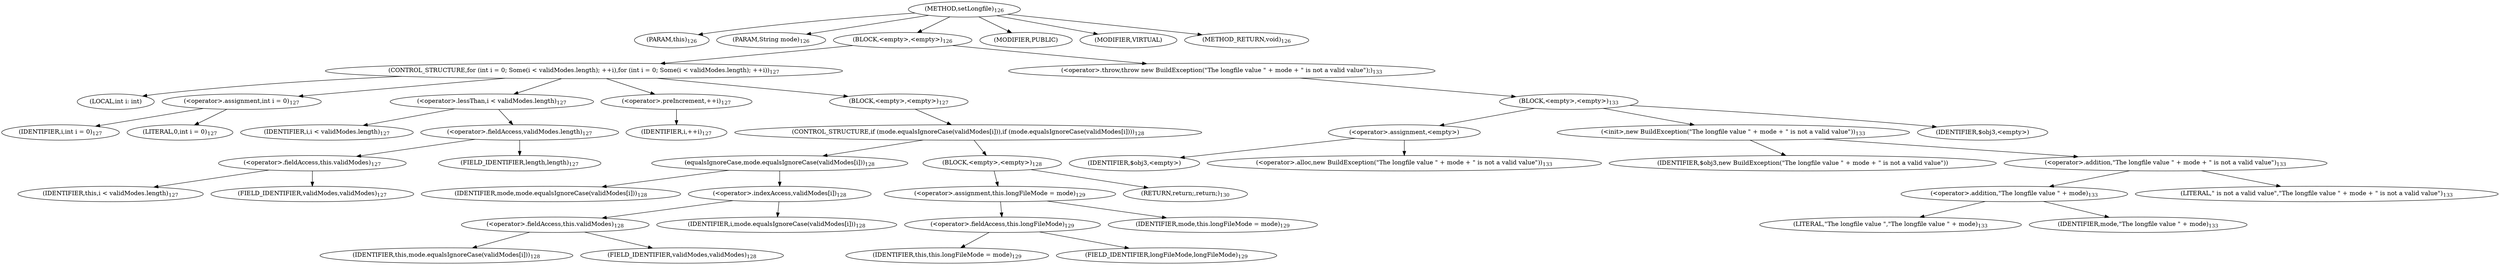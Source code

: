 digraph "setLongfile" {  
"127" [label = <(METHOD,setLongfile)<SUB>126</SUB>> ]
"10" [label = <(PARAM,this)<SUB>126</SUB>> ]
"128" [label = <(PARAM,String mode)<SUB>126</SUB>> ]
"129" [label = <(BLOCK,&lt;empty&gt;,&lt;empty&gt;)<SUB>126</SUB>> ]
"130" [label = <(CONTROL_STRUCTURE,for (int i = 0; Some(i &lt; validModes.length); ++i),for (int i = 0; Some(i &lt; validModes.length); ++i))<SUB>127</SUB>> ]
"131" [label = <(LOCAL,int i: int)> ]
"132" [label = <(&lt;operator&gt;.assignment,int i = 0)<SUB>127</SUB>> ]
"133" [label = <(IDENTIFIER,i,int i = 0)<SUB>127</SUB>> ]
"134" [label = <(LITERAL,0,int i = 0)<SUB>127</SUB>> ]
"135" [label = <(&lt;operator&gt;.lessThan,i &lt; validModes.length)<SUB>127</SUB>> ]
"136" [label = <(IDENTIFIER,i,i &lt; validModes.length)<SUB>127</SUB>> ]
"137" [label = <(&lt;operator&gt;.fieldAccess,validModes.length)<SUB>127</SUB>> ]
"138" [label = <(&lt;operator&gt;.fieldAccess,this.validModes)<SUB>127</SUB>> ]
"139" [label = <(IDENTIFIER,this,i &lt; validModes.length)<SUB>127</SUB>> ]
"140" [label = <(FIELD_IDENTIFIER,validModes,validModes)<SUB>127</SUB>> ]
"141" [label = <(FIELD_IDENTIFIER,length,length)<SUB>127</SUB>> ]
"142" [label = <(&lt;operator&gt;.preIncrement,++i)<SUB>127</SUB>> ]
"143" [label = <(IDENTIFIER,i,++i)<SUB>127</SUB>> ]
"144" [label = <(BLOCK,&lt;empty&gt;,&lt;empty&gt;)<SUB>127</SUB>> ]
"145" [label = <(CONTROL_STRUCTURE,if (mode.equalsIgnoreCase(validModes[i])),if (mode.equalsIgnoreCase(validModes[i])))<SUB>128</SUB>> ]
"146" [label = <(equalsIgnoreCase,mode.equalsIgnoreCase(validModes[i]))<SUB>128</SUB>> ]
"147" [label = <(IDENTIFIER,mode,mode.equalsIgnoreCase(validModes[i]))<SUB>128</SUB>> ]
"148" [label = <(&lt;operator&gt;.indexAccess,validModes[i])<SUB>128</SUB>> ]
"149" [label = <(&lt;operator&gt;.fieldAccess,this.validModes)<SUB>128</SUB>> ]
"150" [label = <(IDENTIFIER,this,mode.equalsIgnoreCase(validModes[i]))<SUB>128</SUB>> ]
"151" [label = <(FIELD_IDENTIFIER,validModes,validModes)<SUB>128</SUB>> ]
"152" [label = <(IDENTIFIER,i,mode.equalsIgnoreCase(validModes[i]))<SUB>128</SUB>> ]
"153" [label = <(BLOCK,&lt;empty&gt;,&lt;empty&gt;)<SUB>128</SUB>> ]
"154" [label = <(&lt;operator&gt;.assignment,this.longFileMode = mode)<SUB>129</SUB>> ]
"155" [label = <(&lt;operator&gt;.fieldAccess,this.longFileMode)<SUB>129</SUB>> ]
"9" [label = <(IDENTIFIER,this,this.longFileMode = mode)<SUB>129</SUB>> ]
"156" [label = <(FIELD_IDENTIFIER,longFileMode,longFileMode)<SUB>129</SUB>> ]
"157" [label = <(IDENTIFIER,mode,this.longFileMode = mode)<SUB>129</SUB>> ]
"158" [label = <(RETURN,return;,return;)<SUB>130</SUB>> ]
"159" [label = <(&lt;operator&gt;.throw,throw new BuildException(&quot;The longfile value &quot; + mode + &quot; is not a valid value&quot;);)<SUB>133</SUB>> ]
"160" [label = <(BLOCK,&lt;empty&gt;,&lt;empty&gt;)<SUB>133</SUB>> ]
"161" [label = <(&lt;operator&gt;.assignment,&lt;empty&gt;)> ]
"162" [label = <(IDENTIFIER,$obj3,&lt;empty&gt;)> ]
"163" [label = <(&lt;operator&gt;.alloc,new BuildException(&quot;The longfile value &quot; + mode + &quot; is not a valid value&quot;))<SUB>133</SUB>> ]
"164" [label = <(&lt;init&gt;,new BuildException(&quot;The longfile value &quot; + mode + &quot; is not a valid value&quot;))<SUB>133</SUB>> ]
"165" [label = <(IDENTIFIER,$obj3,new BuildException(&quot;The longfile value &quot; + mode + &quot; is not a valid value&quot;))> ]
"166" [label = <(&lt;operator&gt;.addition,&quot;The longfile value &quot; + mode + &quot; is not a valid value&quot;)<SUB>133</SUB>> ]
"167" [label = <(&lt;operator&gt;.addition,&quot;The longfile value &quot; + mode)<SUB>133</SUB>> ]
"168" [label = <(LITERAL,&quot;The longfile value &quot;,&quot;The longfile value &quot; + mode)<SUB>133</SUB>> ]
"169" [label = <(IDENTIFIER,mode,&quot;The longfile value &quot; + mode)<SUB>133</SUB>> ]
"170" [label = <(LITERAL,&quot; is not a valid value&quot;,&quot;The longfile value &quot; + mode + &quot; is not a valid value&quot;)<SUB>133</SUB>> ]
"171" [label = <(IDENTIFIER,$obj3,&lt;empty&gt;)> ]
"172" [label = <(MODIFIER,PUBLIC)> ]
"173" [label = <(MODIFIER,VIRTUAL)> ]
"174" [label = <(METHOD_RETURN,void)<SUB>126</SUB>> ]
  "127" -> "10" 
  "127" -> "128" 
  "127" -> "129" 
  "127" -> "172" 
  "127" -> "173" 
  "127" -> "174" 
  "129" -> "130" 
  "129" -> "159" 
  "130" -> "131" 
  "130" -> "132" 
  "130" -> "135" 
  "130" -> "142" 
  "130" -> "144" 
  "132" -> "133" 
  "132" -> "134" 
  "135" -> "136" 
  "135" -> "137" 
  "137" -> "138" 
  "137" -> "141" 
  "138" -> "139" 
  "138" -> "140" 
  "142" -> "143" 
  "144" -> "145" 
  "145" -> "146" 
  "145" -> "153" 
  "146" -> "147" 
  "146" -> "148" 
  "148" -> "149" 
  "148" -> "152" 
  "149" -> "150" 
  "149" -> "151" 
  "153" -> "154" 
  "153" -> "158" 
  "154" -> "155" 
  "154" -> "157" 
  "155" -> "9" 
  "155" -> "156" 
  "159" -> "160" 
  "160" -> "161" 
  "160" -> "164" 
  "160" -> "171" 
  "161" -> "162" 
  "161" -> "163" 
  "164" -> "165" 
  "164" -> "166" 
  "166" -> "167" 
  "166" -> "170" 
  "167" -> "168" 
  "167" -> "169" 
}
